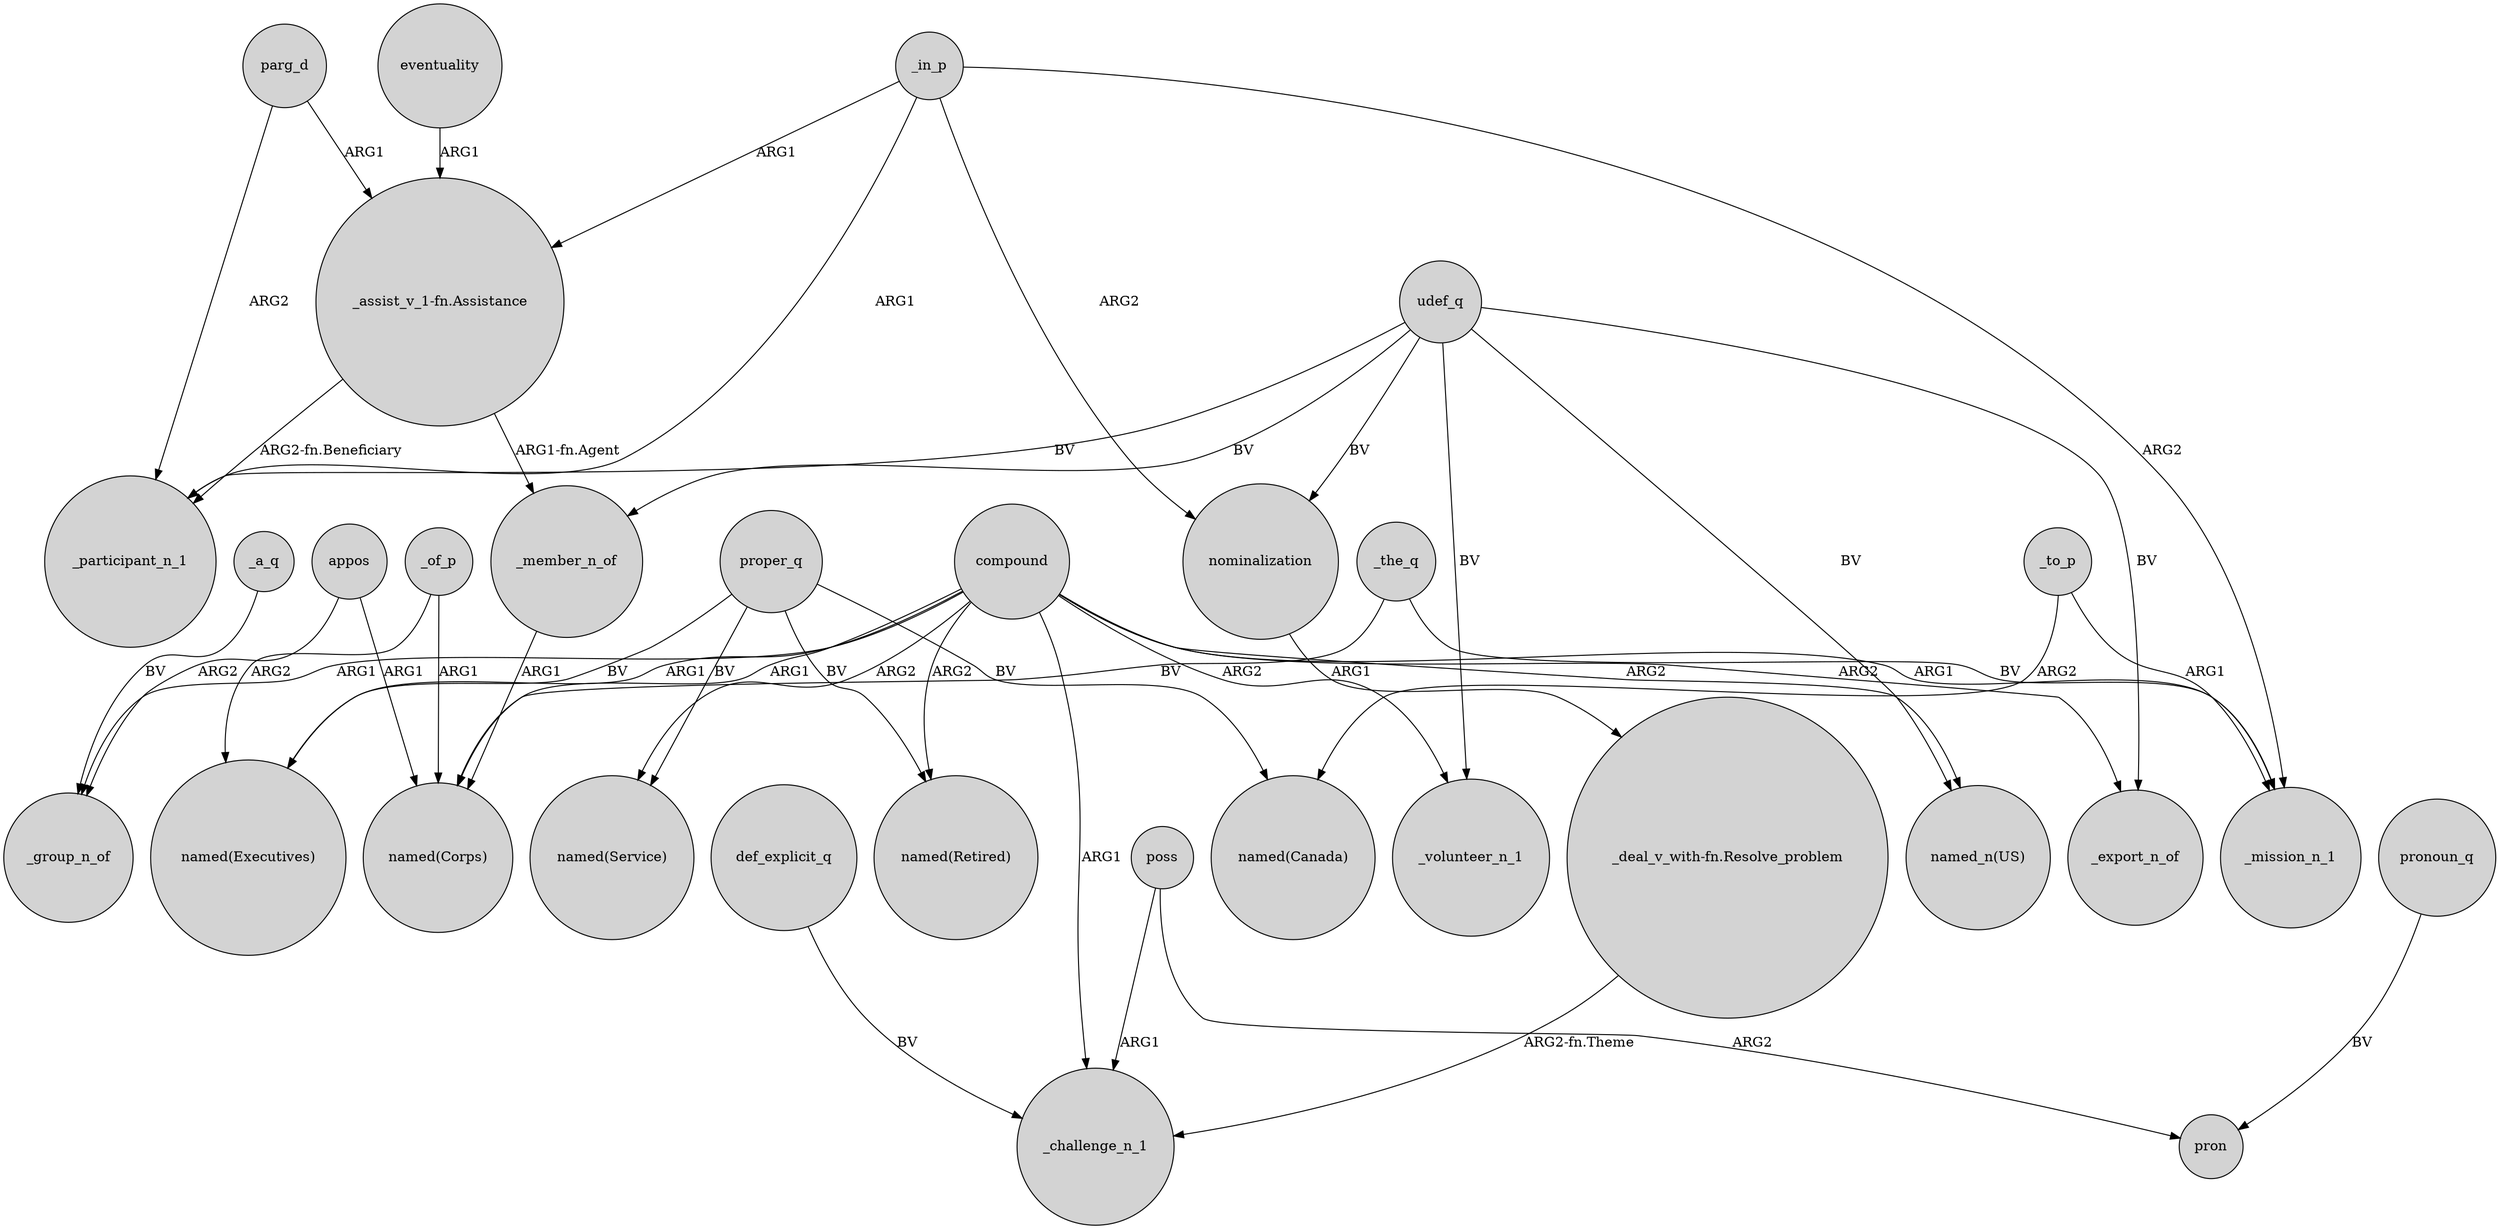 digraph {
	node [shape=circle style=filled]
	proper_q -> "named(Executives)" [label=BV]
	_in_p -> "_assist_v_1-fn.Assistance" [label=ARG1]
	_of_p -> "named(Corps)" [label=ARG1]
	udef_q -> "named_n(US)" [label=BV]
	appos -> "named(Corps)" [label=ARG1]
	udef_q -> _participant_n_1 [label=BV]
	_to_p -> "named(Canada)" [label=ARG2]
	proper_q -> "named(Canada)" [label=BV]
	poss -> pron [label=ARG2]
	nominalization -> "_deal_v_with-fn.Resolve_problem" [label=ARG1]
	compound -> _mission_n_1 [label=ARG1]
	eventuality -> "_assist_v_1-fn.Assistance" [label=ARG1]
	"_assist_v_1-fn.Assistance" -> _member_n_of [label="ARG1-fn.Agent"]
	proper_q -> "named(Retired)" [label=BV]
	compound -> "named_n(US)" [label=ARG2]
	_in_p -> _mission_n_1 [label=ARG2]
	_the_q -> _mission_n_1 [label=BV]
	parg_d -> _participant_n_1 [label=ARG2]
	_in_p -> _participant_n_1 [label=ARG1]
	pronoun_q -> pron [label=BV]
	compound -> "named(Service)" [label=ARG2]
	def_explicit_q -> _challenge_n_1 [label=BV]
	compound -> "named(Retired)" [label=ARG2]
	compound -> _challenge_n_1 [label=ARG1]
	appos -> _group_n_of [label=ARG2]
	udef_q -> _member_n_of [label=BV]
	compound -> _volunteer_n_1 [label=ARG2]
	"_assist_v_1-fn.Assistance" -> _participant_n_1 [label="ARG2-fn.Beneficiary"]
	proper_q -> "named(Service)" [label=BV]
	udef_q -> nominalization [label=BV]
	udef_q -> _export_n_of [label=BV]
	udef_q -> _volunteer_n_1 [label=BV]
	_the_q -> "named(Corps)" [label=BV]
	compound -> "named(Corps)" [label=ARG1]
	_of_p -> "named(Executives)" [label=ARG2]
	_member_n_of -> "named(Corps)" [label=ARG1]
	_to_p -> _mission_n_1 [label=ARG1]
	"_deal_v_with-fn.Resolve_problem" -> _challenge_n_1 [label="ARG2-fn.Theme"]
	parg_d -> "_assist_v_1-fn.Assistance" [label=ARG1]
	compound -> "named(Executives)" [label=ARG1]
	_a_q -> _group_n_of [label=BV]
	_in_p -> nominalization [label=ARG2]
	poss -> _challenge_n_1 [label=ARG1]
	compound -> _group_n_of [label=ARG1]
	compound -> _export_n_of [label=ARG2]
}
